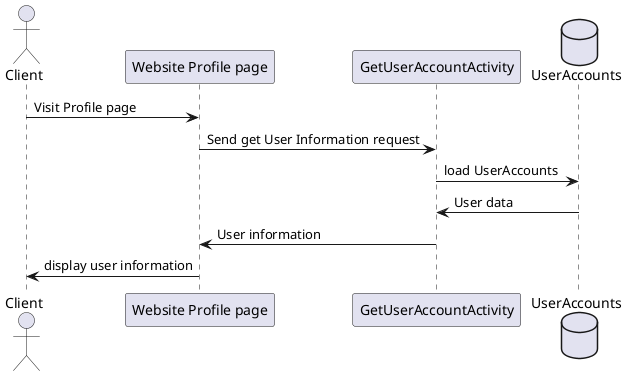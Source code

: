 @startuml
'https://plantuml.com/sequence-diagram


actor Client as c
participant "Website Profile page" as wrp
participant GetUserAccountActivity as cua
database UserAccounts

c -> wrp: Visit Profile page
wrp -> cua: Send get User Information request
cua -> UserAccounts: load UserAccounts
cua <- UserAccounts: User data
cua -> wrp: User information
wrp -> c: display user information
@enduml